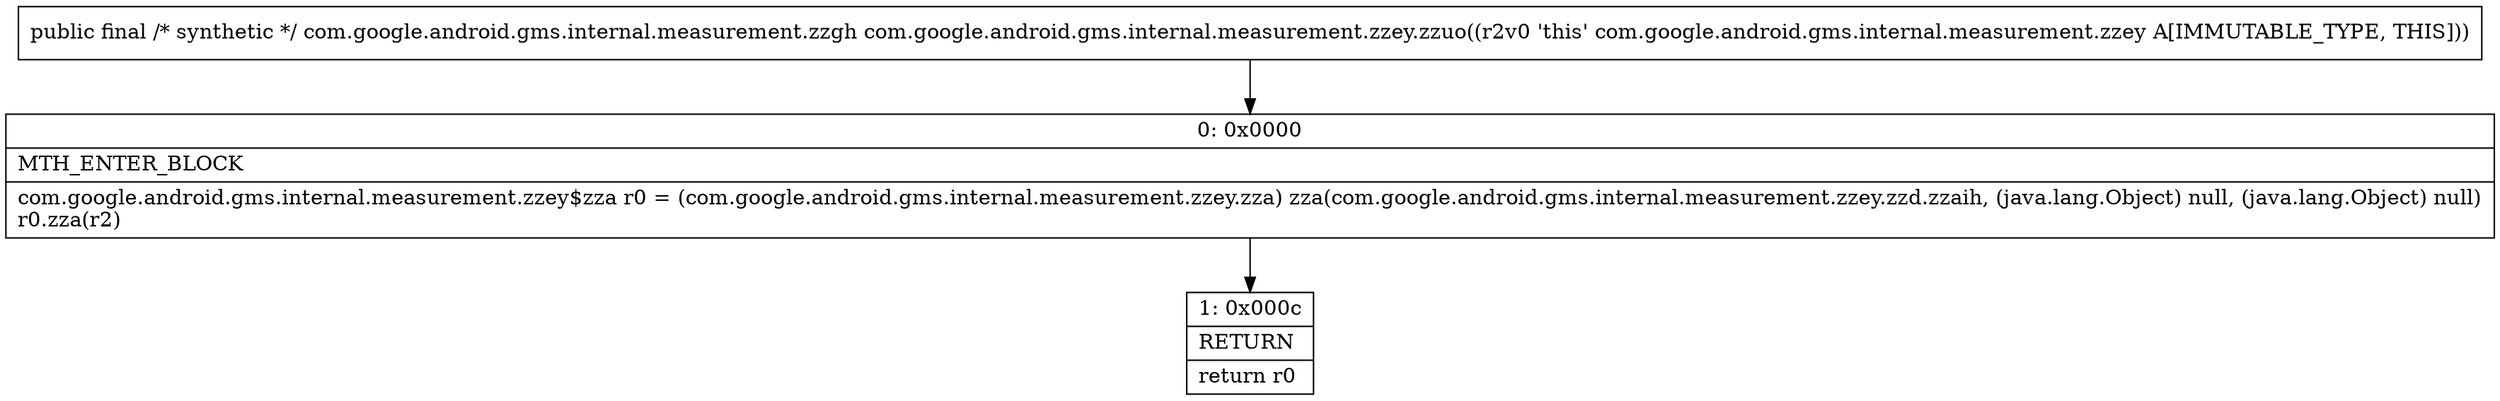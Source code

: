 digraph "CFG forcom.google.android.gms.internal.measurement.zzey.zzuo()Lcom\/google\/android\/gms\/internal\/measurement\/zzgh;" {
Node_0 [shape=record,label="{0\:\ 0x0000|MTH_ENTER_BLOCK\l|com.google.android.gms.internal.measurement.zzey$zza r0 = (com.google.android.gms.internal.measurement.zzey.zza) zza(com.google.android.gms.internal.measurement.zzey.zzd.zzaih, (java.lang.Object) null, (java.lang.Object) null)\lr0.zza(r2)\l}"];
Node_1 [shape=record,label="{1\:\ 0x000c|RETURN\l|return r0\l}"];
MethodNode[shape=record,label="{public final \/* synthetic *\/ com.google.android.gms.internal.measurement.zzgh com.google.android.gms.internal.measurement.zzey.zzuo((r2v0 'this' com.google.android.gms.internal.measurement.zzey A[IMMUTABLE_TYPE, THIS])) }"];
MethodNode -> Node_0;
Node_0 -> Node_1;
}

